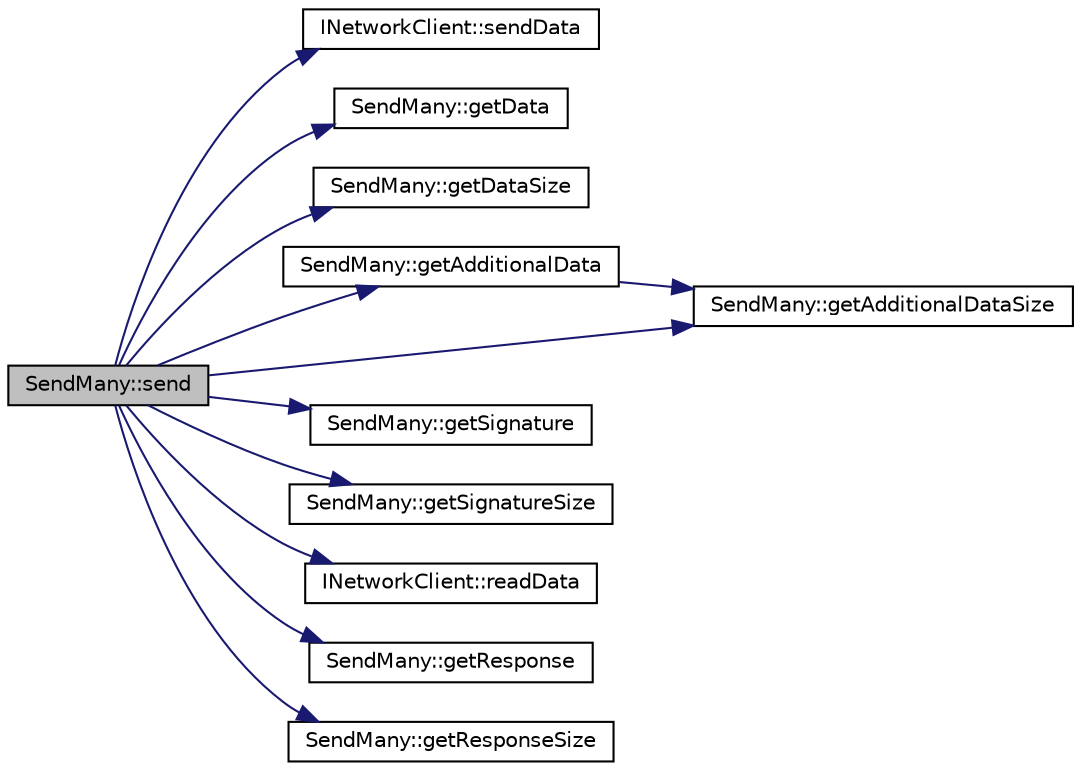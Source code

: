 digraph "SendMany::send"
{
  edge [fontname="Helvetica",fontsize="10",labelfontname="Helvetica",labelfontsize="10"];
  node [fontname="Helvetica",fontsize="10",shape=record];
  rankdir="LR";
  Node9 [label="SendMany::send",height=0.2,width=0.4,color="black", fillcolor="grey75", style="filled", fontcolor="black"];
  Node9 -> Node10 [color="midnightblue",fontsize="10",style="solid",fontname="Helvetica"];
  Node10 [label="INetworkClient::sendData",height=0.2,width=0.4,color="black", fillcolor="white", style="filled",URL="$class_i_network_client.html#abdbaff32040dbcf6deee5de06cf484f3",tooltip="Send data using pointer to bufor and size. "];
  Node9 -> Node11 [color="midnightblue",fontsize="10",style="solid",fontname="Helvetica"];
  Node11 [label="SendMany::getData",height=0.2,width=0.4,color="black", fillcolor="white", style="filled",URL="$class_send_many.html#a94e0bab68925c6ab4aa6e4c86fb4daa3",tooltip="Get pointer to command data structure. "];
  Node9 -> Node12 [color="midnightblue",fontsize="10",style="solid",fontname="Helvetica"];
  Node12 [label="SendMany::getDataSize",height=0.2,width=0.4,color="black", fillcolor="white", style="filled",URL="$class_send_many.html#a2bd18054e8cdefcf5eee9af2efaeb713",tooltip="Get data struct size. Without signature. "];
  Node9 -> Node13 [color="midnightblue",fontsize="10",style="solid",fontname="Helvetica"];
  Node13 [label="SendMany::getAdditionalData",height=0.2,width=0.4,color="black", fillcolor="white", style="filled",URL="$class_send_many.html#a4df199e31b57ff041d89e1fdd03372b4",tooltip="Get additional data. "];
  Node13 -> Node14 [color="midnightblue",fontsize="10",style="solid",fontname="Helvetica"];
  Node14 [label="SendMany::getAdditionalDataSize",height=0.2,width=0.4,color="black", fillcolor="white", style="filled",URL="$class_send_many.html#a9131eeafcfe2acc679575d3da2e9d6b1",tooltip="Get additional data size. "];
  Node9 -> Node14 [color="midnightblue",fontsize="10",style="solid",fontname="Helvetica"];
  Node9 -> Node15 [color="midnightblue",fontsize="10",style="solid",fontname="Helvetica"];
  Node15 [label="SendMany::getSignature",height=0.2,width=0.4,color="black", fillcolor="white", style="filled",URL="$class_send_many.html#a5faf1e47be6f840a1c4117d855b12b62",tooltip="Get pointer to signature data. "];
  Node9 -> Node16 [color="midnightblue",fontsize="10",style="solid",fontname="Helvetica"];
  Node16 [label="SendMany::getSignatureSize",height=0.2,width=0.4,color="black", fillcolor="white", style="filled",URL="$class_send_many.html#aa73207957ec347c123bdaf092db15497",tooltip="Get signature size. "];
  Node9 -> Node17 [color="midnightblue",fontsize="10",style="solid",fontname="Helvetica"];
  Node17 [label="INetworkClient::readData",height=0.2,width=0.4,color="black", fillcolor="white", style="filled",URL="$class_i_network_client.html#af80ef17edd0a926d2f3c8f0ec32ef78c",tooltip="Read data to buffor. "];
  Node9 -> Node18 [color="midnightblue",fontsize="10",style="solid",fontname="Helvetica"];
  Node18 [label="SendMany::getResponse",height=0.2,width=0.4,color="black", fillcolor="white", style="filled",URL="$class_send_many.html#a2fc295d0abd1226ae046b6a768db1450",tooltip="Get pointer to response data. "];
  Node9 -> Node19 [color="midnightblue",fontsize="10",style="solid",fontname="Helvetica"];
  Node19 [label="SendMany::getResponseSize",height=0.2,width=0.4,color="black", fillcolor="white", style="filled",URL="$class_send_many.html#a3fc7c7dadfd1a77cd1b54fc42a8e6b33",tooltip="Get response data struct size. "];
}
